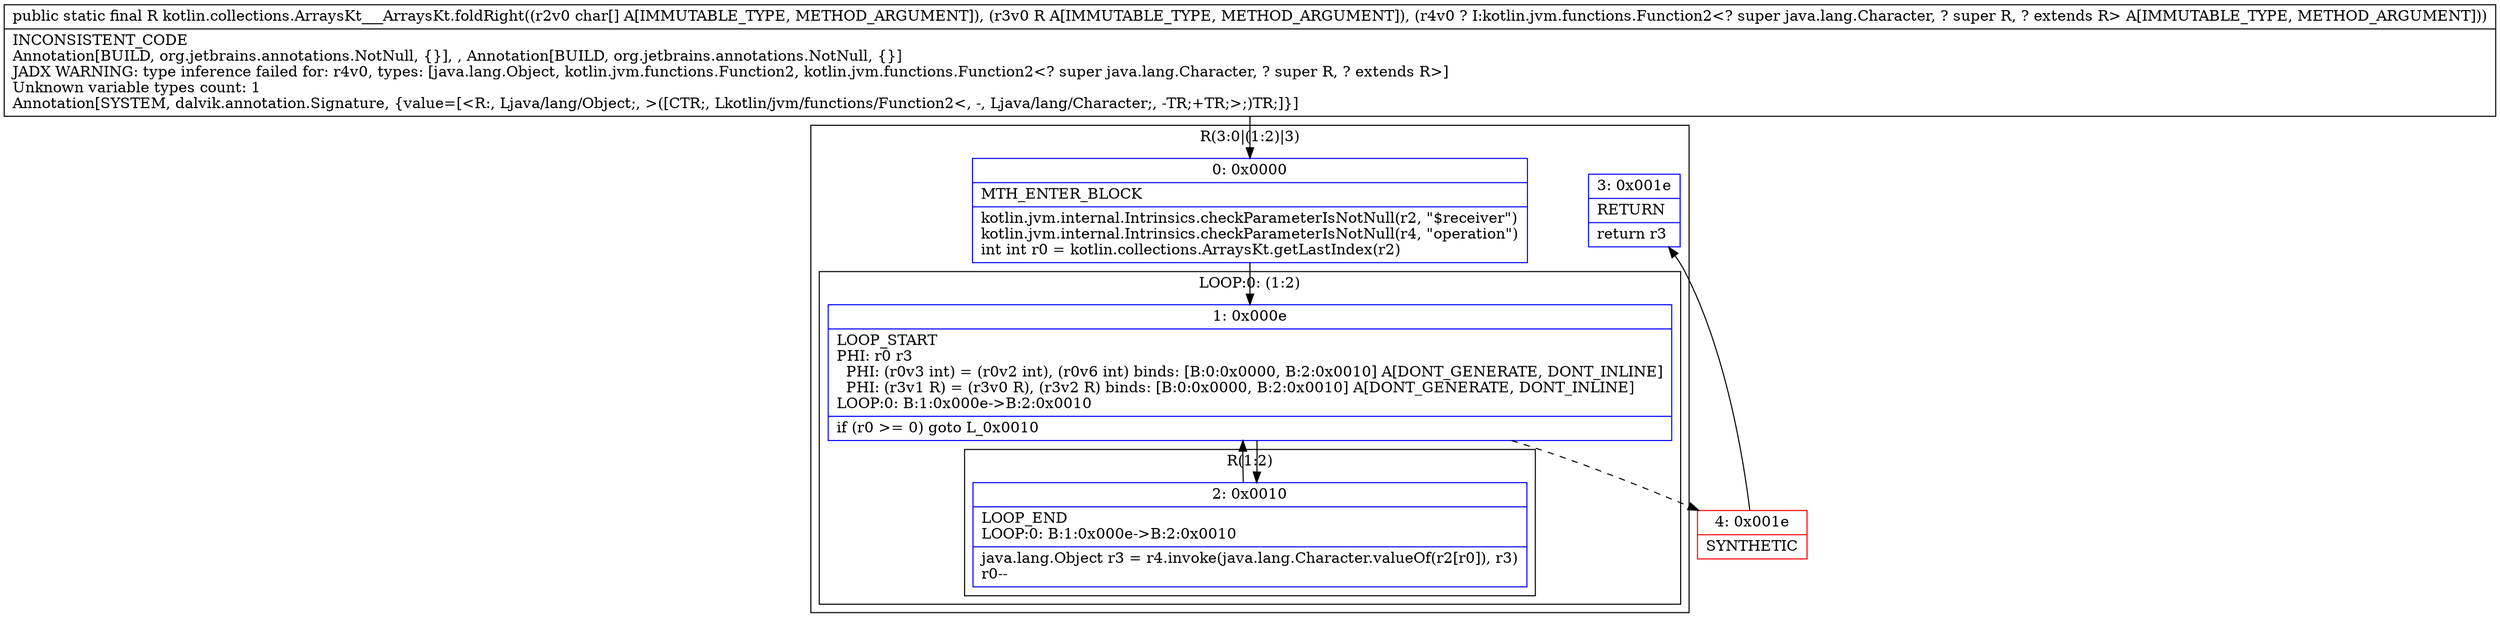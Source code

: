 digraph "CFG forkotlin.collections.ArraysKt___ArraysKt.foldRight([CLjava\/lang\/Object;Lkotlin\/jvm\/functions\/Function2;)Ljava\/lang\/Object;" {
subgraph cluster_Region_1375779434 {
label = "R(3:0|(1:2)|3)";
node [shape=record,color=blue];
Node_0 [shape=record,label="{0\:\ 0x0000|MTH_ENTER_BLOCK\l|kotlin.jvm.internal.Intrinsics.checkParameterIsNotNull(r2, \"$receiver\")\lkotlin.jvm.internal.Intrinsics.checkParameterIsNotNull(r4, \"operation\")\lint int r0 = kotlin.collections.ArraysKt.getLastIndex(r2)\l}"];
subgraph cluster_LoopRegion_140398143 {
label = "LOOP:0: (1:2)";
node [shape=record,color=blue];
Node_1 [shape=record,label="{1\:\ 0x000e|LOOP_START\lPHI: r0 r3 \l  PHI: (r0v3 int) = (r0v2 int), (r0v6 int) binds: [B:0:0x0000, B:2:0x0010] A[DONT_GENERATE, DONT_INLINE]\l  PHI: (r3v1 R) = (r3v0 R), (r3v2 R) binds: [B:0:0x0000, B:2:0x0010] A[DONT_GENERATE, DONT_INLINE]\lLOOP:0: B:1:0x000e\-\>B:2:0x0010\l|if (r0 \>= 0) goto L_0x0010\l}"];
subgraph cluster_Region_958385197 {
label = "R(1:2)";
node [shape=record,color=blue];
Node_2 [shape=record,label="{2\:\ 0x0010|LOOP_END\lLOOP:0: B:1:0x000e\-\>B:2:0x0010\l|java.lang.Object r3 = r4.invoke(java.lang.Character.valueOf(r2[r0]), r3)\lr0\-\-\l}"];
}
}
Node_3 [shape=record,label="{3\:\ 0x001e|RETURN\l|return r3\l}"];
}
Node_4 [shape=record,color=red,label="{4\:\ 0x001e|SYNTHETIC\l}"];
MethodNode[shape=record,label="{public static final R kotlin.collections.ArraysKt___ArraysKt.foldRight((r2v0 char[] A[IMMUTABLE_TYPE, METHOD_ARGUMENT]), (r3v0 R A[IMMUTABLE_TYPE, METHOD_ARGUMENT]), (r4v0 ? I:kotlin.jvm.functions.Function2\<? super java.lang.Character, ? super R, ? extends R\> A[IMMUTABLE_TYPE, METHOD_ARGUMENT]))  | INCONSISTENT_CODE\lAnnotation[BUILD, org.jetbrains.annotations.NotNull, \{\}], , Annotation[BUILD, org.jetbrains.annotations.NotNull, \{\}]\lJADX WARNING: type inference failed for: r4v0, types: [java.lang.Object, kotlin.jvm.functions.Function2, kotlin.jvm.functions.Function2\<? super java.lang.Character, ? super R, ? extends R\>]\lUnknown variable types count: 1\lAnnotation[SYSTEM, dalvik.annotation.Signature, \{value=[\<R:, Ljava\/lang\/Object;, \>([CTR;, Lkotlin\/jvm\/functions\/Function2\<, \-, Ljava\/lang\/Character;, \-TR;+TR;\>;)TR;]\}]\l}"];
MethodNode -> Node_0;
Node_0 -> Node_1;
Node_1 -> Node_2;
Node_1 -> Node_4[style=dashed];
Node_2 -> Node_1;
Node_4 -> Node_3;
}


